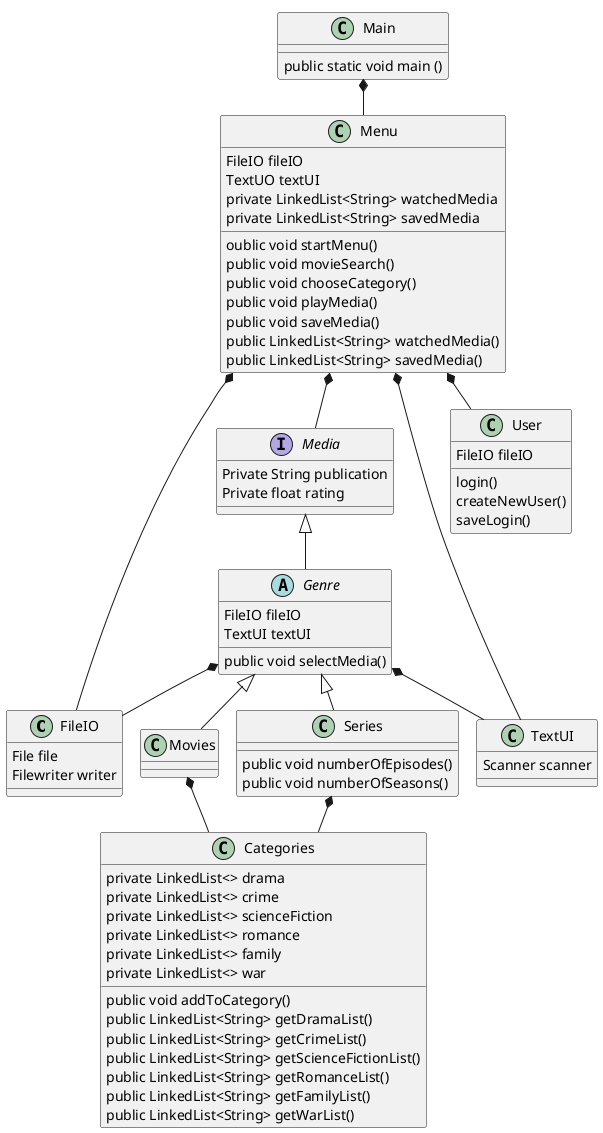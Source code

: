 @startuml
'https://plantuml.com/class-diagram
!pragma layout smetana

interface FileIO
class Movies
class Series
interface Media
class TextUI
class Categories
class User
class Menu
class Main

Abstract class Genre

Media <|-- Genre
Genre <|-- Movies
Genre <|-- Series

Main *-- Menu
Movies *-- Categories
Series *-- Categories
Menu *-- User
Menu *-- Media
Menu *-- FileIO
Menu *-- TextUI
Genre *-- FileIO
Genre *-- TextUI

Abstract class Genre {
FileIO fileIO
TextUI textUI
public void selectMedia()
}

class TextUI
{
Scanner scanner
}

class FileIO {
File file
Filewriter writer
}

class Main {
public static void main ()
}


class Categories {
private LinkedList<> drama
private LinkedList<> crime
private LinkedList<> scienceFiction
private LinkedList<> romance
private LinkedList<> family
private LinkedList<> war

public void addToCategory()
public LinkedList<String> getDramaList()
public LinkedList<String> getCrimeList()
public LinkedList<String> getScienceFictionList()
public LinkedList<String> getRomanceList()
public LinkedList<String> getFamilyList()
public LinkedList<String> getWarList()
}

Interface Media {
Private String publication
Private float rating
}

class Movies{

}

class Series {
public void numberOfEpisodes()
public void numberOfSeasons()
}

class User{
FileIO fileIO
login()
createNewUser()
saveLogin()
}

class Menu {
FileIO fileIO
TextUO textUI
private LinkedList<String> watchedMedia
private LinkedList<String> savedMedia
oublic void startMenu()
public void movieSearch()
public void chooseCategory()
public void playMedia()
public void saveMedia()
public LinkedList<String> watchedMedia()
public LinkedList<String> savedMedia()
}


@enduml